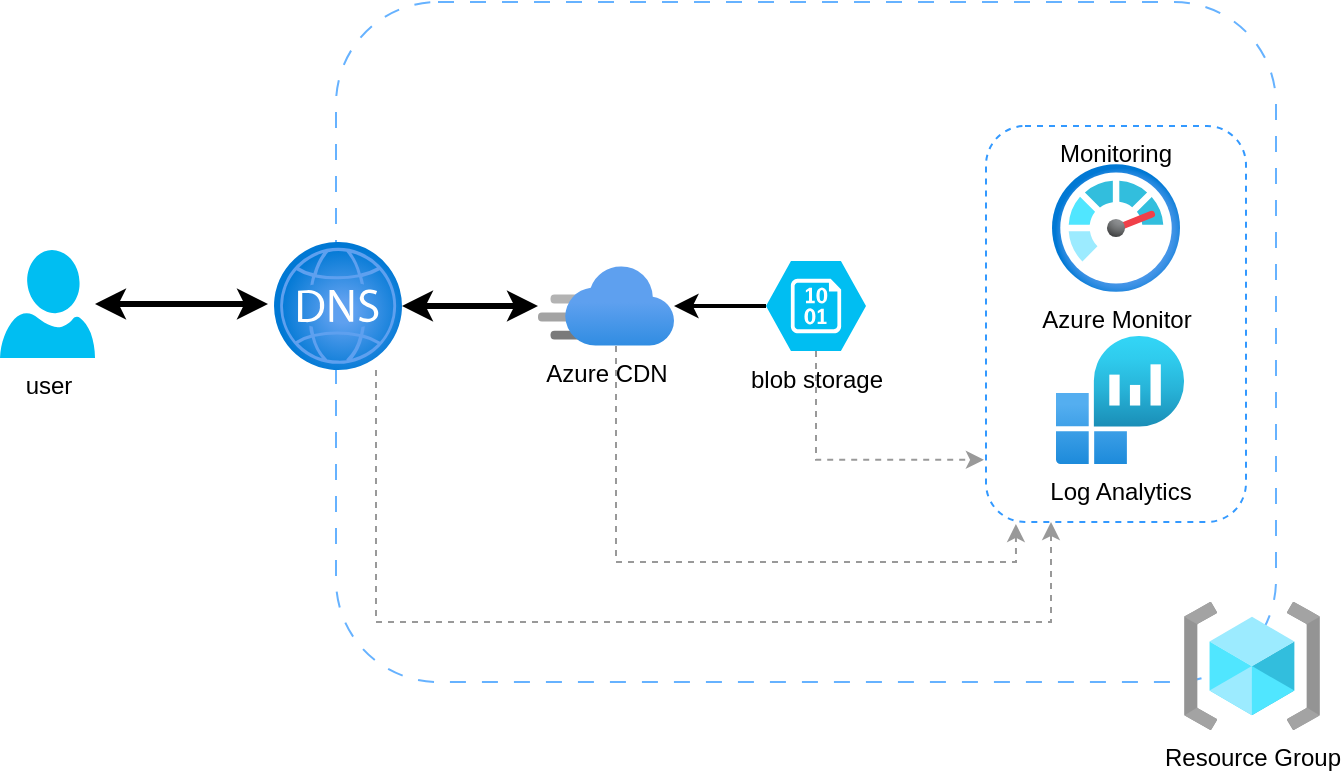 <mxfile version="22.1.7" type="github">
  <diagram name="Page-1" id="ZzblB5w4tt8OOufSXDXE">
    <mxGraphModel dx="1434" dy="782" grid="1" gridSize="10" guides="1" tooltips="1" connect="1" arrows="1" fold="1" page="1" pageScale="1" pageWidth="850" pageHeight="1100" math="0" shadow="0">
      <root>
        <mxCell id="0" />
        <mxCell id="1" parent="0" />
        <mxCell id="pCWuxJM3J03CjjJPVVSU-4" value="" style="rounded=1;whiteSpace=wrap;html=1;fillColor=none;dashed=1;dashPattern=8 8;strokeColor=#66B2FF;" vertex="1" parent="1">
          <mxGeometry x="210" y="110" width="470" height="340" as="geometry" />
        </mxCell>
        <mxCell id="pCWuxJM3J03CjjJPVVSU-10" value="Monitoring" style="rounded=1;whiteSpace=wrap;html=1;fillColor=none;dashed=1;strokeColor=#3399FF;arcSize=15;verticalAlign=top;horizontal=1;" vertex="1" parent="1">
          <mxGeometry x="535" y="172" width="130" height="198" as="geometry" />
        </mxCell>
        <mxCell id="pCWuxJM3J03CjjJPVVSU-14" style="edgeStyle=orthogonalEdgeStyle;rounded=0;orthogonalLoop=1;jettySize=auto;html=1;endArrow=classic;endFill=1;strokeWidth=3;startArrow=classic;startFill=1;" edge="1" parent="1" source="pCWuxJM3J03CjjJPVVSU-19" target="pCWuxJM3J03CjjJPVVSU-5">
          <mxGeometry relative="1" as="geometry">
            <mxPoint x="170" y="262" as="targetPoint" />
            <mxPoint x="308" y="262" as="sourcePoint" />
          </mxGeometry>
        </mxCell>
        <mxCell id="pCWuxJM3J03CjjJPVVSU-21" style="edgeStyle=orthogonalEdgeStyle;rounded=0;orthogonalLoop=1;jettySize=auto;html=1;entryX=0.25;entryY=1;entryDx=0;entryDy=0;dashed=1;strokeColor=#999999;" edge="1" parent="1" source="pCWuxJM3J03CjjJPVVSU-5" target="pCWuxJM3J03CjjJPVVSU-10">
          <mxGeometry relative="1" as="geometry">
            <Array as="points">
              <mxPoint x="230" y="420" />
              <mxPoint x="568" y="420" />
            </Array>
          </mxGeometry>
        </mxCell>
        <mxCell id="pCWuxJM3J03CjjJPVVSU-5" value="" style="image;aspect=fixed;html=1;points=[];align=center;fontSize=12;image=img/lib/azure2/networking/DNS_Zones.svg;" vertex="1" parent="1">
          <mxGeometry x="179" y="230" width="64" height="64" as="geometry" />
        </mxCell>
        <mxCell id="pCWuxJM3J03CjjJPVVSU-7" value="Log Analytics" style="image;aspect=fixed;html=1;points=[];align=center;fontSize=12;image=img/lib/azure2/analytics/Log_Analytics_Workspaces.svg;" vertex="1" parent="1">
          <mxGeometry x="570" y="277" width="64" height="64" as="geometry" />
        </mxCell>
        <mxCell id="pCWuxJM3J03CjjJPVVSU-9" value="Azure Monitor" style="image;aspect=fixed;html=1;points=[];align=center;fontSize=12;image=img/lib/azure2/management_governance/Monitor.svg;" vertex="1" parent="1">
          <mxGeometry x="568" y="191" width="64" height="64" as="geometry" />
        </mxCell>
        <mxCell id="pCWuxJM3J03CjjJPVVSU-11" value="Resource Group" style="image;aspect=fixed;html=1;points=[];align=center;fontSize=12;image=img/lib/azure2/general/Resource_Groups.svg;" vertex="1" parent="1">
          <mxGeometry x="634" y="410" width="68" height="64" as="geometry" />
        </mxCell>
        <mxCell id="pCWuxJM3J03CjjJPVVSU-16" value="user" style="verticalLabelPosition=bottom;html=1;verticalAlign=top;align=center;strokeColor=none;fillColor=#00BEF2;shape=mxgraph.azure.user;" vertex="1" parent="1">
          <mxGeometry x="42" y="234" width="47.5" height="54" as="geometry" />
        </mxCell>
        <mxCell id="pCWuxJM3J03CjjJPVVSU-17" style="edgeStyle=orthogonalEdgeStyle;rounded=0;orthogonalLoop=1;jettySize=auto;html=1;entryX=-0.047;entryY=0.484;entryDx=0;entryDy=0;entryPerimeter=0;strokeWidth=3;startArrow=classic;startFill=1;" edge="1" parent="1" source="pCWuxJM3J03CjjJPVVSU-16" target="pCWuxJM3J03CjjJPVVSU-5">
          <mxGeometry relative="1" as="geometry" />
        </mxCell>
        <mxCell id="pCWuxJM3J03CjjJPVVSU-20" style="edgeStyle=orthogonalEdgeStyle;rounded=0;orthogonalLoop=1;jettySize=auto;html=1;strokeWidth=2;" edge="1" parent="1" source="pCWuxJM3J03CjjJPVVSU-18" target="pCWuxJM3J03CjjJPVVSU-19">
          <mxGeometry relative="1" as="geometry" />
        </mxCell>
        <mxCell id="pCWuxJM3J03CjjJPVVSU-18" value="blob storage" style="verticalLabelPosition=bottom;html=1;verticalAlign=top;align=center;strokeColor=none;fillColor=#00BEF2;shape=mxgraph.azure.storage_blob;" vertex="1" parent="1">
          <mxGeometry x="425" y="239.5" width="50" height="45" as="geometry" />
        </mxCell>
        <mxCell id="pCWuxJM3J03CjjJPVVSU-19" value="Azure CDN" style="image;aspect=fixed;html=1;points=[];align=center;fontSize=12;image=img/lib/azure2/app_services/CDN_Profiles.svg;" vertex="1" parent="1">
          <mxGeometry x="311" y="242" width="68" height="40" as="geometry" />
        </mxCell>
        <mxCell id="pCWuxJM3J03CjjJPVVSU-22" style="edgeStyle=orthogonalEdgeStyle;rounded=0;orthogonalLoop=1;jettySize=auto;html=1;entryX=0.115;entryY=1.005;entryDx=0;entryDy=0;entryPerimeter=0;dashed=1;strokeColor=#999999;" edge="1" parent="1" source="pCWuxJM3J03CjjJPVVSU-19" target="pCWuxJM3J03CjjJPVVSU-10">
          <mxGeometry relative="1" as="geometry">
            <Array as="points">
              <mxPoint x="350" y="390" />
              <mxPoint x="550" y="390" />
            </Array>
          </mxGeometry>
        </mxCell>
        <mxCell id="pCWuxJM3J03CjjJPVVSU-23" style="edgeStyle=orthogonalEdgeStyle;rounded=0;orthogonalLoop=1;jettySize=auto;html=1;entryX=-0.008;entryY=0.843;entryDx=0;entryDy=0;entryPerimeter=0;dashed=1;strokeColor=#999999;" edge="1" parent="1" source="pCWuxJM3J03CjjJPVVSU-18" target="pCWuxJM3J03CjjJPVVSU-10">
          <mxGeometry relative="1" as="geometry">
            <Array as="points">
              <mxPoint x="450" y="339" />
            </Array>
          </mxGeometry>
        </mxCell>
      </root>
    </mxGraphModel>
  </diagram>
</mxfile>
